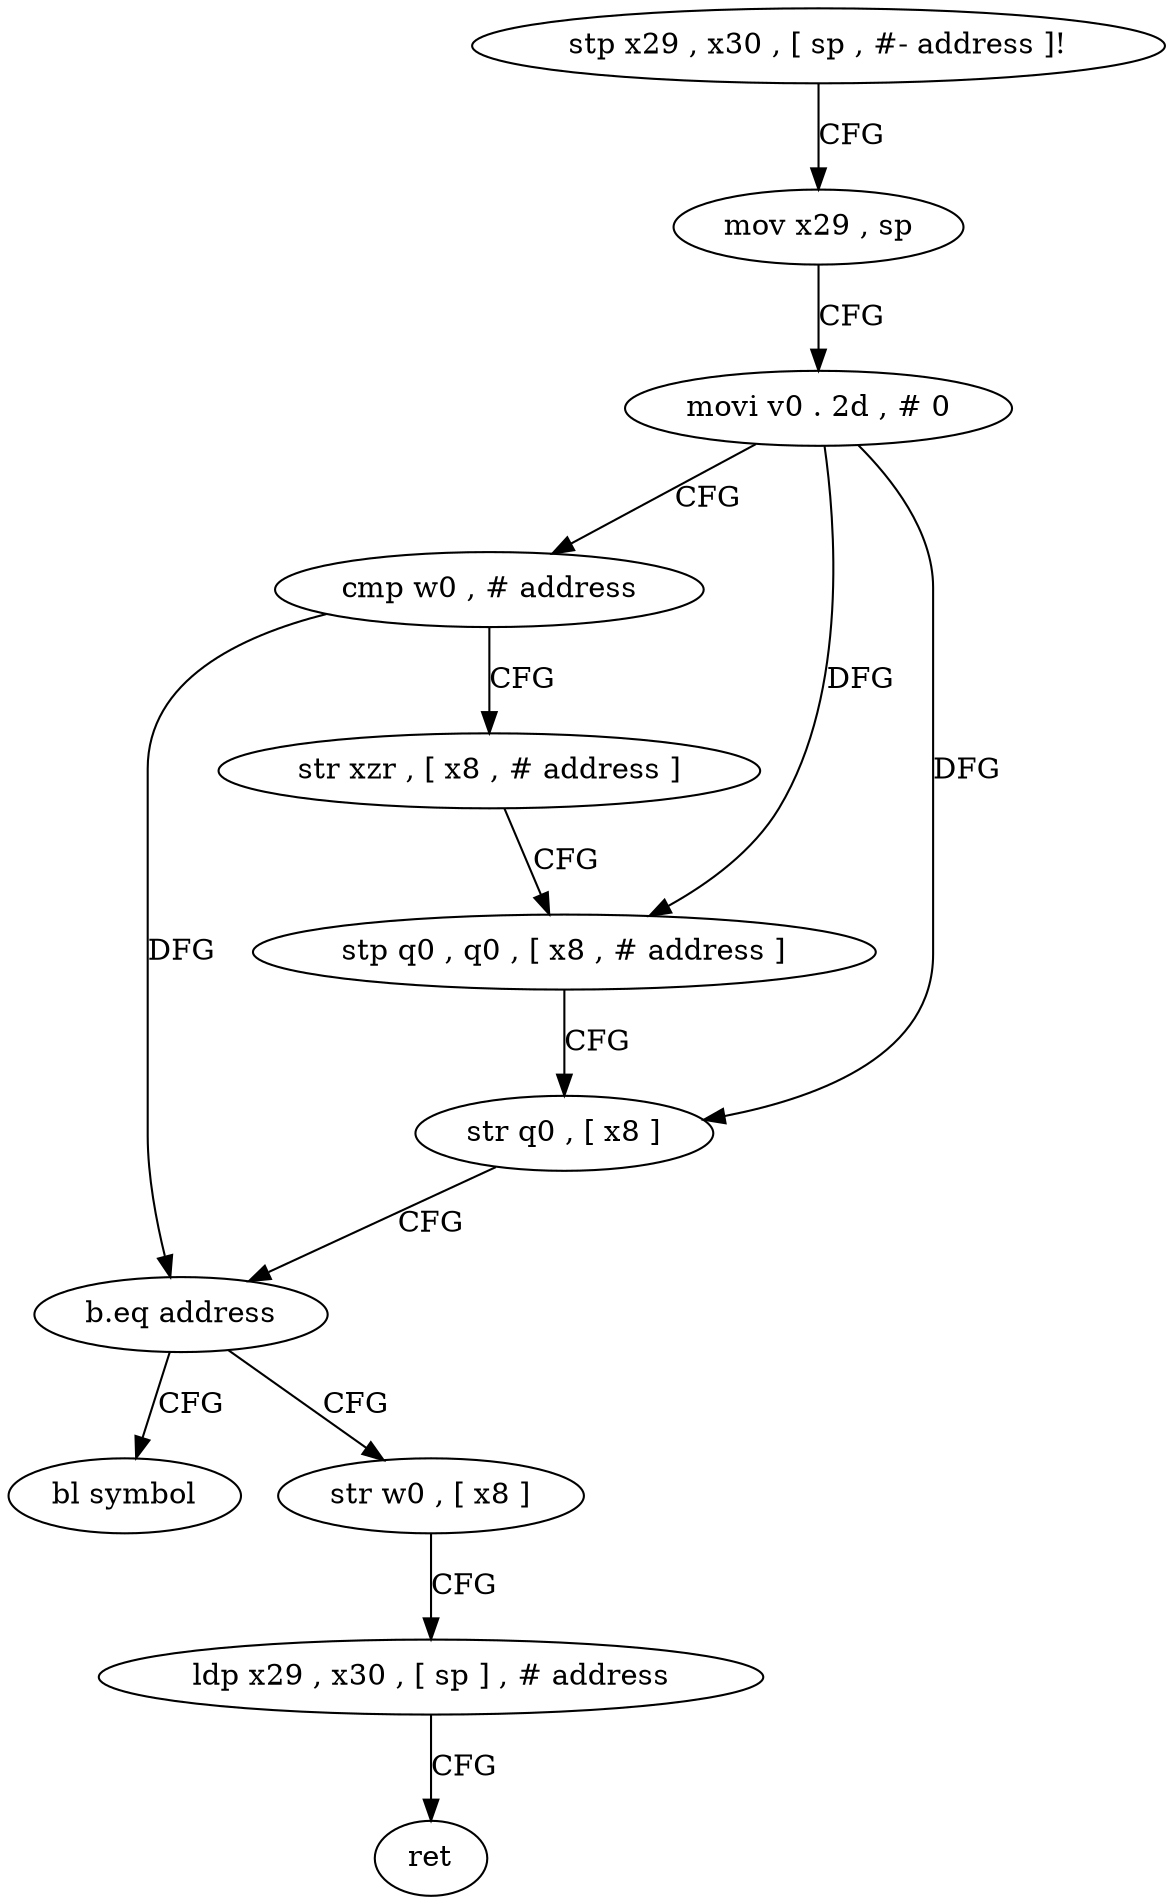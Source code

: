digraph "func" {
"4210988" [label = "stp x29 , x30 , [ sp , #- address ]!" ]
"4210992" [label = "mov x29 , sp" ]
"4210996" [label = "movi v0 . 2d , # 0" ]
"4211000" [label = "cmp w0 , # address" ]
"4211004" [label = "str xzr , [ x8 , # address ]" ]
"4211008" [label = "stp q0 , q0 , [ x8 , # address ]" ]
"4211012" [label = "str q0 , [ x8 ]" ]
"4211016" [label = "b.eq address" ]
"4211032" [label = "bl symbol" ]
"4211020" [label = "str w0 , [ x8 ]" ]
"4211024" [label = "ldp x29 , x30 , [ sp ] , # address" ]
"4211028" [label = "ret" ]
"4210988" -> "4210992" [ label = "CFG" ]
"4210992" -> "4210996" [ label = "CFG" ]
"4210996" -> "4211000" [ label = "CFG" ]
"4210996" -> "4211008" [ label = "DFG" ]
"4210996" -> "4211012" [ label = "DFG" ]
"4211000" -> "4211004" [ label = "CFG" ]
"4211000" -> "4211016" [ label = "DFG" ]
"4211004" -> "4211008" [ label = "CFG" ]
"4211008" -> "4211012" [ label = "CFG" ]
"4211012" -> "4211016" [ label = "CFG" ]
"4211016" -> "4211032" [ label = "CFG" ]
"4211016" -> "4211020" [ label = "CFG" ]
"4211020" -> "4211024" [ label = "CFG" ]
"4211024" -> "4211028" [ label = "CFG" ]
}
